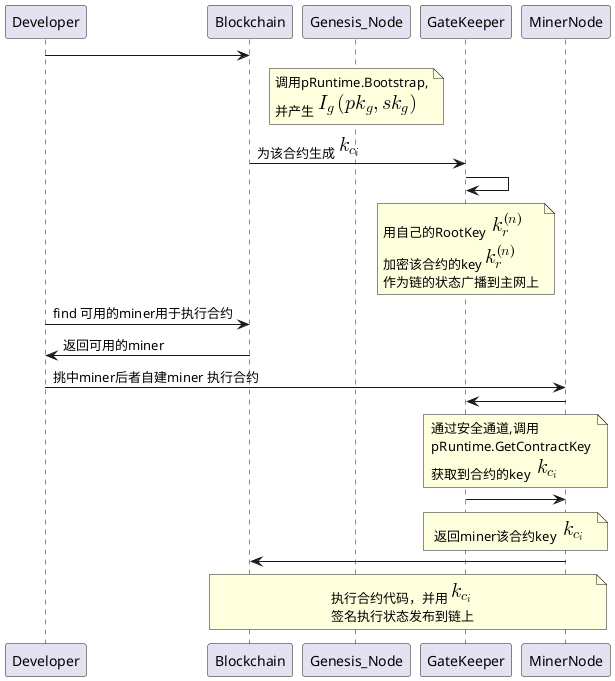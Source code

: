 @startuml  deploy_contract

Developer -> Blockchain :
'创世块出来之前
note over Genesis_Node
调用pRuntime.Bootstrap,
并产生<math>I_{g}(pk_{g},sk_{g})</math>
end note

Blockchain -> GateKeeper: 为该合约生成<math>k_{c_{i}}</math>
GateKeeper -> GateKeeper
note over GateKeeper,GateKeeper
用自己的RootKey <math>k_{r}^((n))</math>
加密该合约的key<math>k_{r}^((n))</math>
作为链的状态广播到主网上
end note

Developer -> Blockchain: find 可用的miner用于执行合约
Blockchain ->Developer :返回可用的miner

Developer-> MinerNode:挑中miner后者自建miner 执行合约

MinerNode -> GateKeeper:
note over MinerNode,GateKeeper
通过安全通道,调用
pRuntime.GetContractKey
获取到合约的key <math>k_{c_{i}}</math>
end note

GateKeeper -> MinerNode:
note over GateKeeper,MinerNode
返回miner该合约key <math>k_{c_{i}}</math>
end note


MinerNode -> Blockchain: 
note over MinerNode,Blockchain
执行合约代码，并用<math>k_{c_{i}}</math>
签名执行状态发布到链上
end note



@enduml
